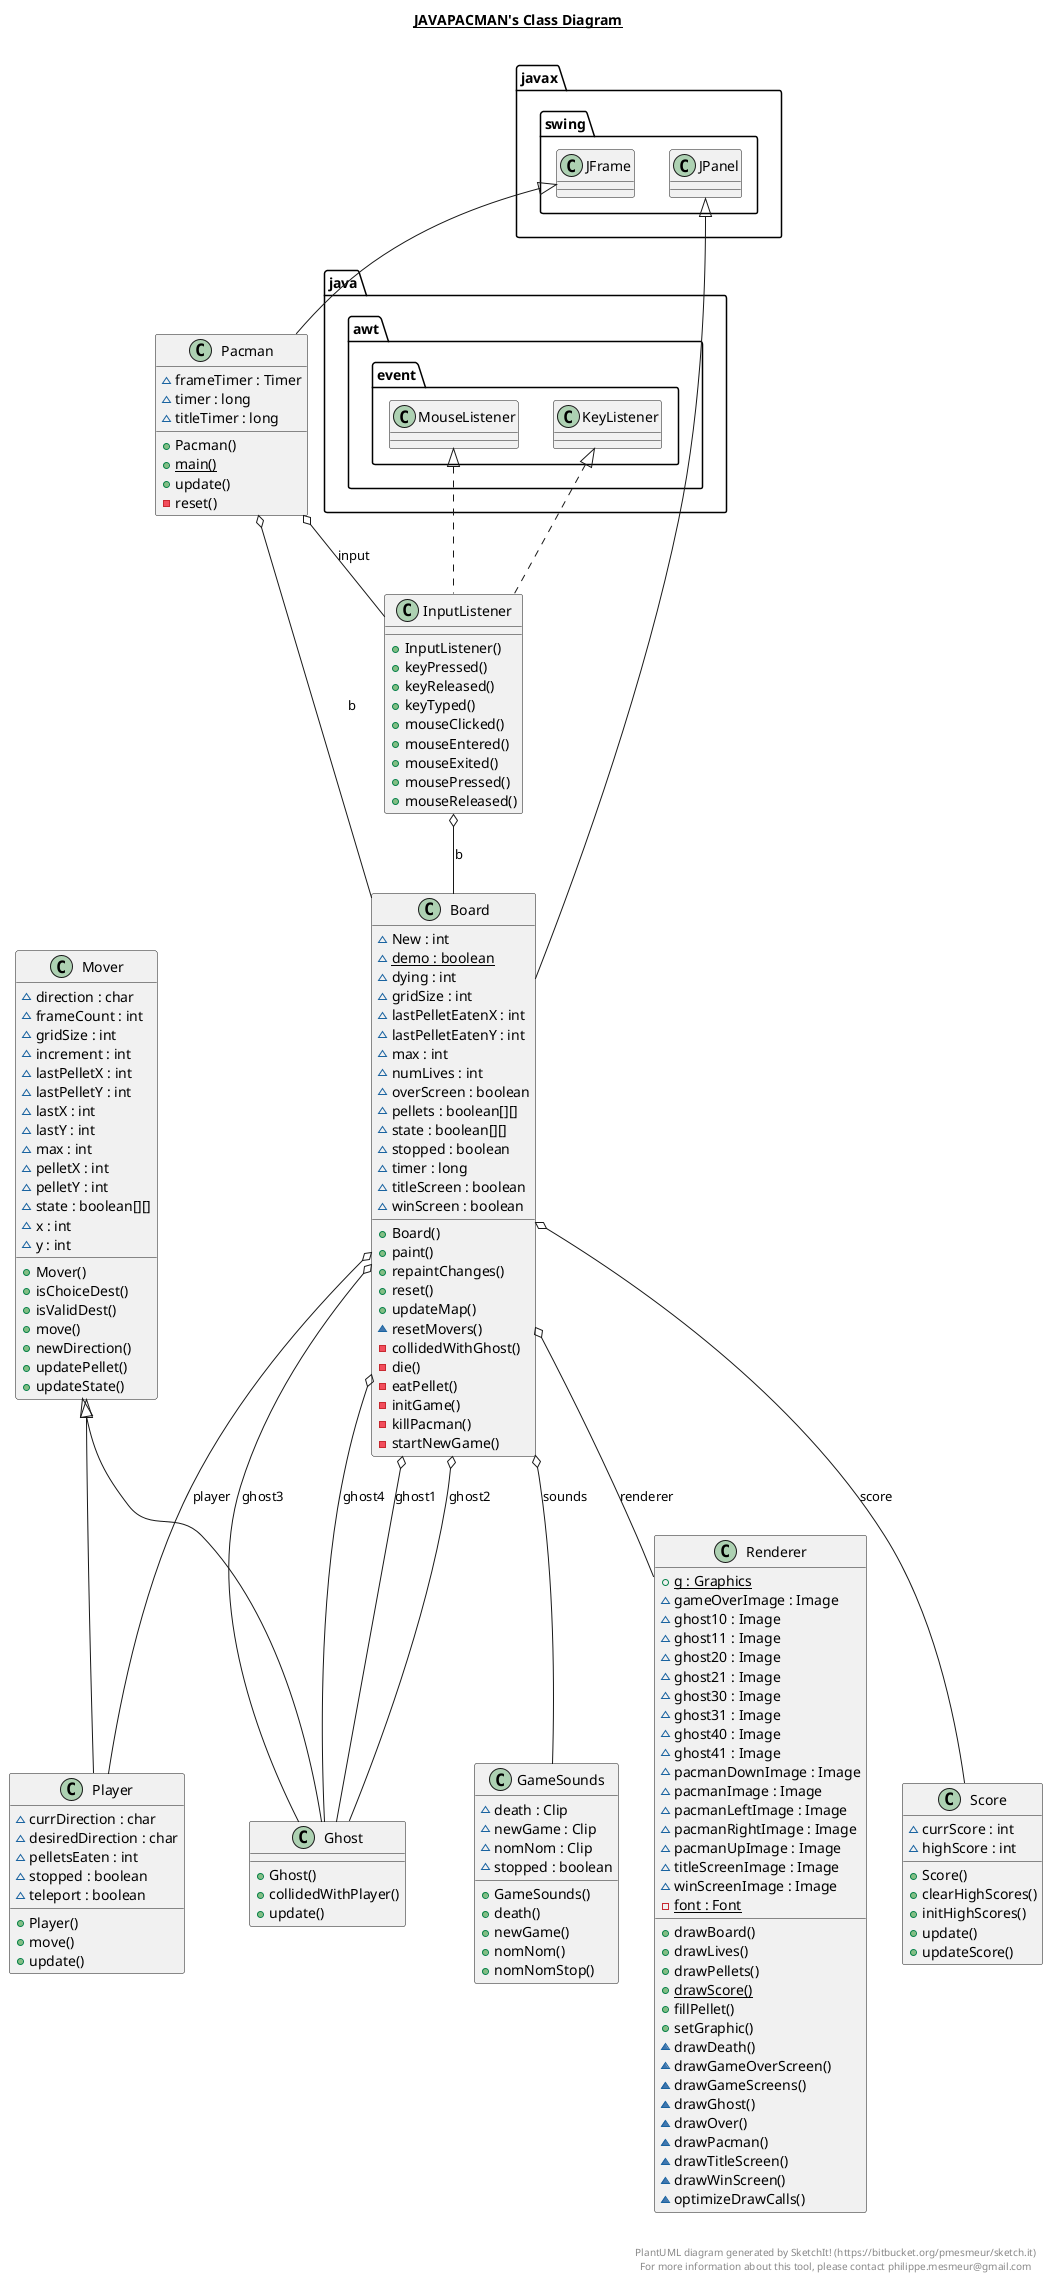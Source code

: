 @startuml

title __JAVAPACMAN's Class Diagram__\n

    class Board {
        ~ New : int
        {static} ~ demo : boolean
        ~ dying : int
        ~ gridSize : int
        ~ lastPelletEatenX : int
        ~ lastPelletEatenY : int
        ~ max : int
        ~ numLives : int
        ~ overScreen : boolean
        ~ pellets : boolean[][]
        ~ state : boolean[][]
        ~ stopped : boolean
        ~ timer : long
        ~ titleScreen : boolean
        ~ winScreen : boolean
        + Board()
        + paint()
        + repaintChanges()
        + reset()
        + updateMap()
        ~ resetMovers()
        - collidedWithGhost()
        - die()
        - eatPellet()
        - initGame()
        - killPacman()
        - startNewGame()
    }

  

    class GameSounds {
        ~ death : Clip
        ~ newGame : Clip
        ~ nomNom : Clip
        ~ stopped : boolean
        + GameSounds()
        + death()
        + newGame()
        + nomNom()
        + nomNomStop()
    }

  

    class Ghost {
        + Ghost()
        + collidedWithPlayer()
        + update()
    }

  

    class InputListener {
        + InputListener()
        + keyPressed()
        + keyReleased()
        + keyTyped()
        + mouseClicked()
        + mouseEntered()
        + mouseExited()
        + mousePressed()
        + mouseReleased()
    }

  

    class Mover {
        ~ direction : char
        ~ frameCount : int
        ~ gridSize : int
        ~ increment : int
        ~ lastPelletX : int
        ~ lastPelletY : int
        ~ lastX : int
        ~ lastY : int
        ~ max : int
        ~ pelletX : int
        ~ pelletY : int
        ~ state : boolean[][]
        ~ x : int
        ~ y : int
        + Mover()
        + isChoiceDest()
        + isValidDest()
        + move()
        + newDirection()
        + updatePellet()
        + updateState()
    }

  

    class Pacman {
        ~ frameTimer : Timer
        ~ timer : long
        ~ titleTimer : long
        + Pacman()
        {static} + main()
        + update()
        - reset()
    }

  

    class Player {
        ~ currDirection : char
        ~ desiredDirection : char
        ~ pelletsEaten : int
        ~ stopped : boolean
        ~ teleport : boolean
        + Player()
        + move()
        + update()
    }

  

    class Renderer {
        {static} + g : Graphics
        ~ gameOverImage : Image
        ~ ghost10 : Image
        ~ ghost11 : Image
        ~ ghost20 : Image
        ~ ghost21 : Image
        ~ ghost30 : Image
        ~ ghost31 : Image
        ~ ghost40 : Image
        ~ ghost41 : Image
        ~ pacmanDownImage : Image
        ~ pacmanImage : Image
        ~ pacmanLeftImage : Image
        ~ pacmanRightImage : Image
        ~ pacmanUpImage : Image
        ~ titleScreenImage : Image
        ~ winScreenImage : Image
        {static} - font : Font
        + drawBoard()
        + drawLives()
        + drawPellets()
        {static} + drawScore()
        + fillPellet()
        + setGraphic()
        ~ drawDeath()
        ~ drawGameOverScreen()
        ~ drawGameScreens()
        ~ drawGhost()
        ~ drawOver()
        ~ drawPacman()
        ~ drawTitleScreen()
        ~ drawWinScreen()
        ~ optimizeDrawCalls()
    }

  

    class Score {
        ~ currScore : int
        ~ highScore : int
        + Score()
        + clearHighScores()
        + initHighScores()
        + update()
        + updateScore()
    }

  

  Board -up-|> javax.swing.JPanel
  Board o-- Ghost : ghost1
  Board o-- Ghost : ghost2
  Board o-- Ghost : ghost3
  Board o-- Ghost : ghost4
  Board o-- Player : player
  Board o-- Renderer : renderer
  Board o-- Score : score
  Board o-- GameSounds : sounds
  Ghost -up-|> Mover
  InputListener .up.|> java.awt.event.KeyListener
  InputListener .up.|> java.awt.event.MouseListener
  InputListener o-- Board : b
  Pacman -up-|> javax.swing.JFrame
  Pacman o-- Board : b
  Pacman o-- InputListener : input
  Player -up-|> Mover


right footer


PlantUML diagram generated by SketchIt! (https://bitbucket.org/pmesmeur/sketch.it)
For more information about this tool, please contact philippe.mesmeur@gmail.com
endfooter

@enduml
